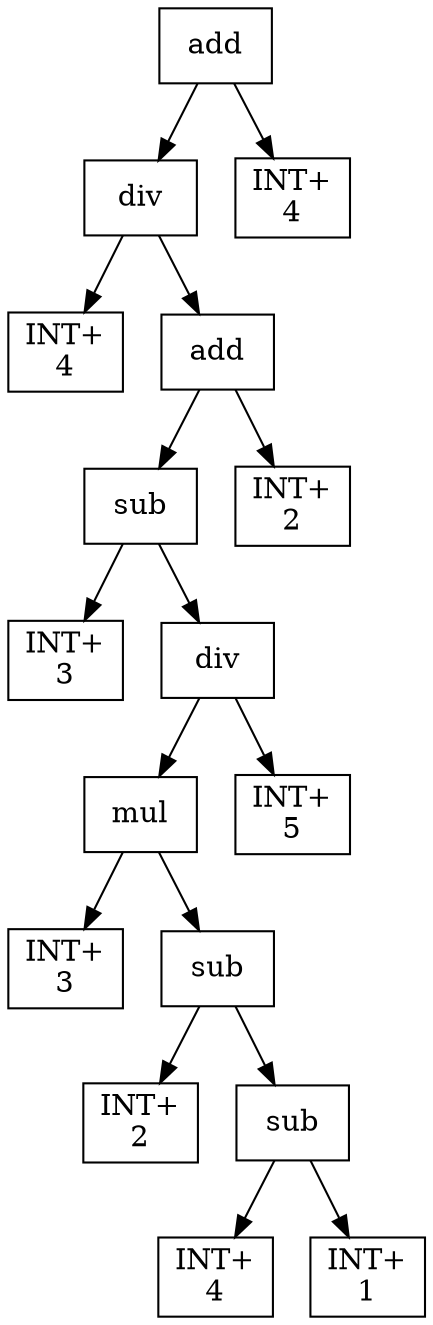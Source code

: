 digraph expr {
  node [shape=box];
  n1 [label="add"];
  n2 [label="div"];
  n3 [label="INT+\n4"];
  n4 [label="add"];
  n5 [label="sub"];
  n6 [label="INT+\n3"];
  n7 [label="div"];
  n8 [label="mul"];
  n9 [label="INT+\n3"];
  n10 [label="sub"];
  n11 [label="INT+\n2"];
  n12 [label="sub"];
  n13 [label="INT+\n4"];
  n14 [label="INT+\n1"];
  n12 -> n13;
  n12 -> n14;
  n10 -> n11;
  n10 -> n12;
  n8 -> n9;
  n8 -> n10;
  n15 [label="INT+\n5"];
  n7 -> n8;
  n7 -> n15;
  n5 -> n6;
  n5 -> n7;
  n16 [label="INT+\n2"];
  n4 -> n5;
  n4 -> n16;
  n2 -> n3;
  n2 -> n4;
  n17 [label="INT+\n4"];
  n1 -> n2;
  n1 -> n17;
}